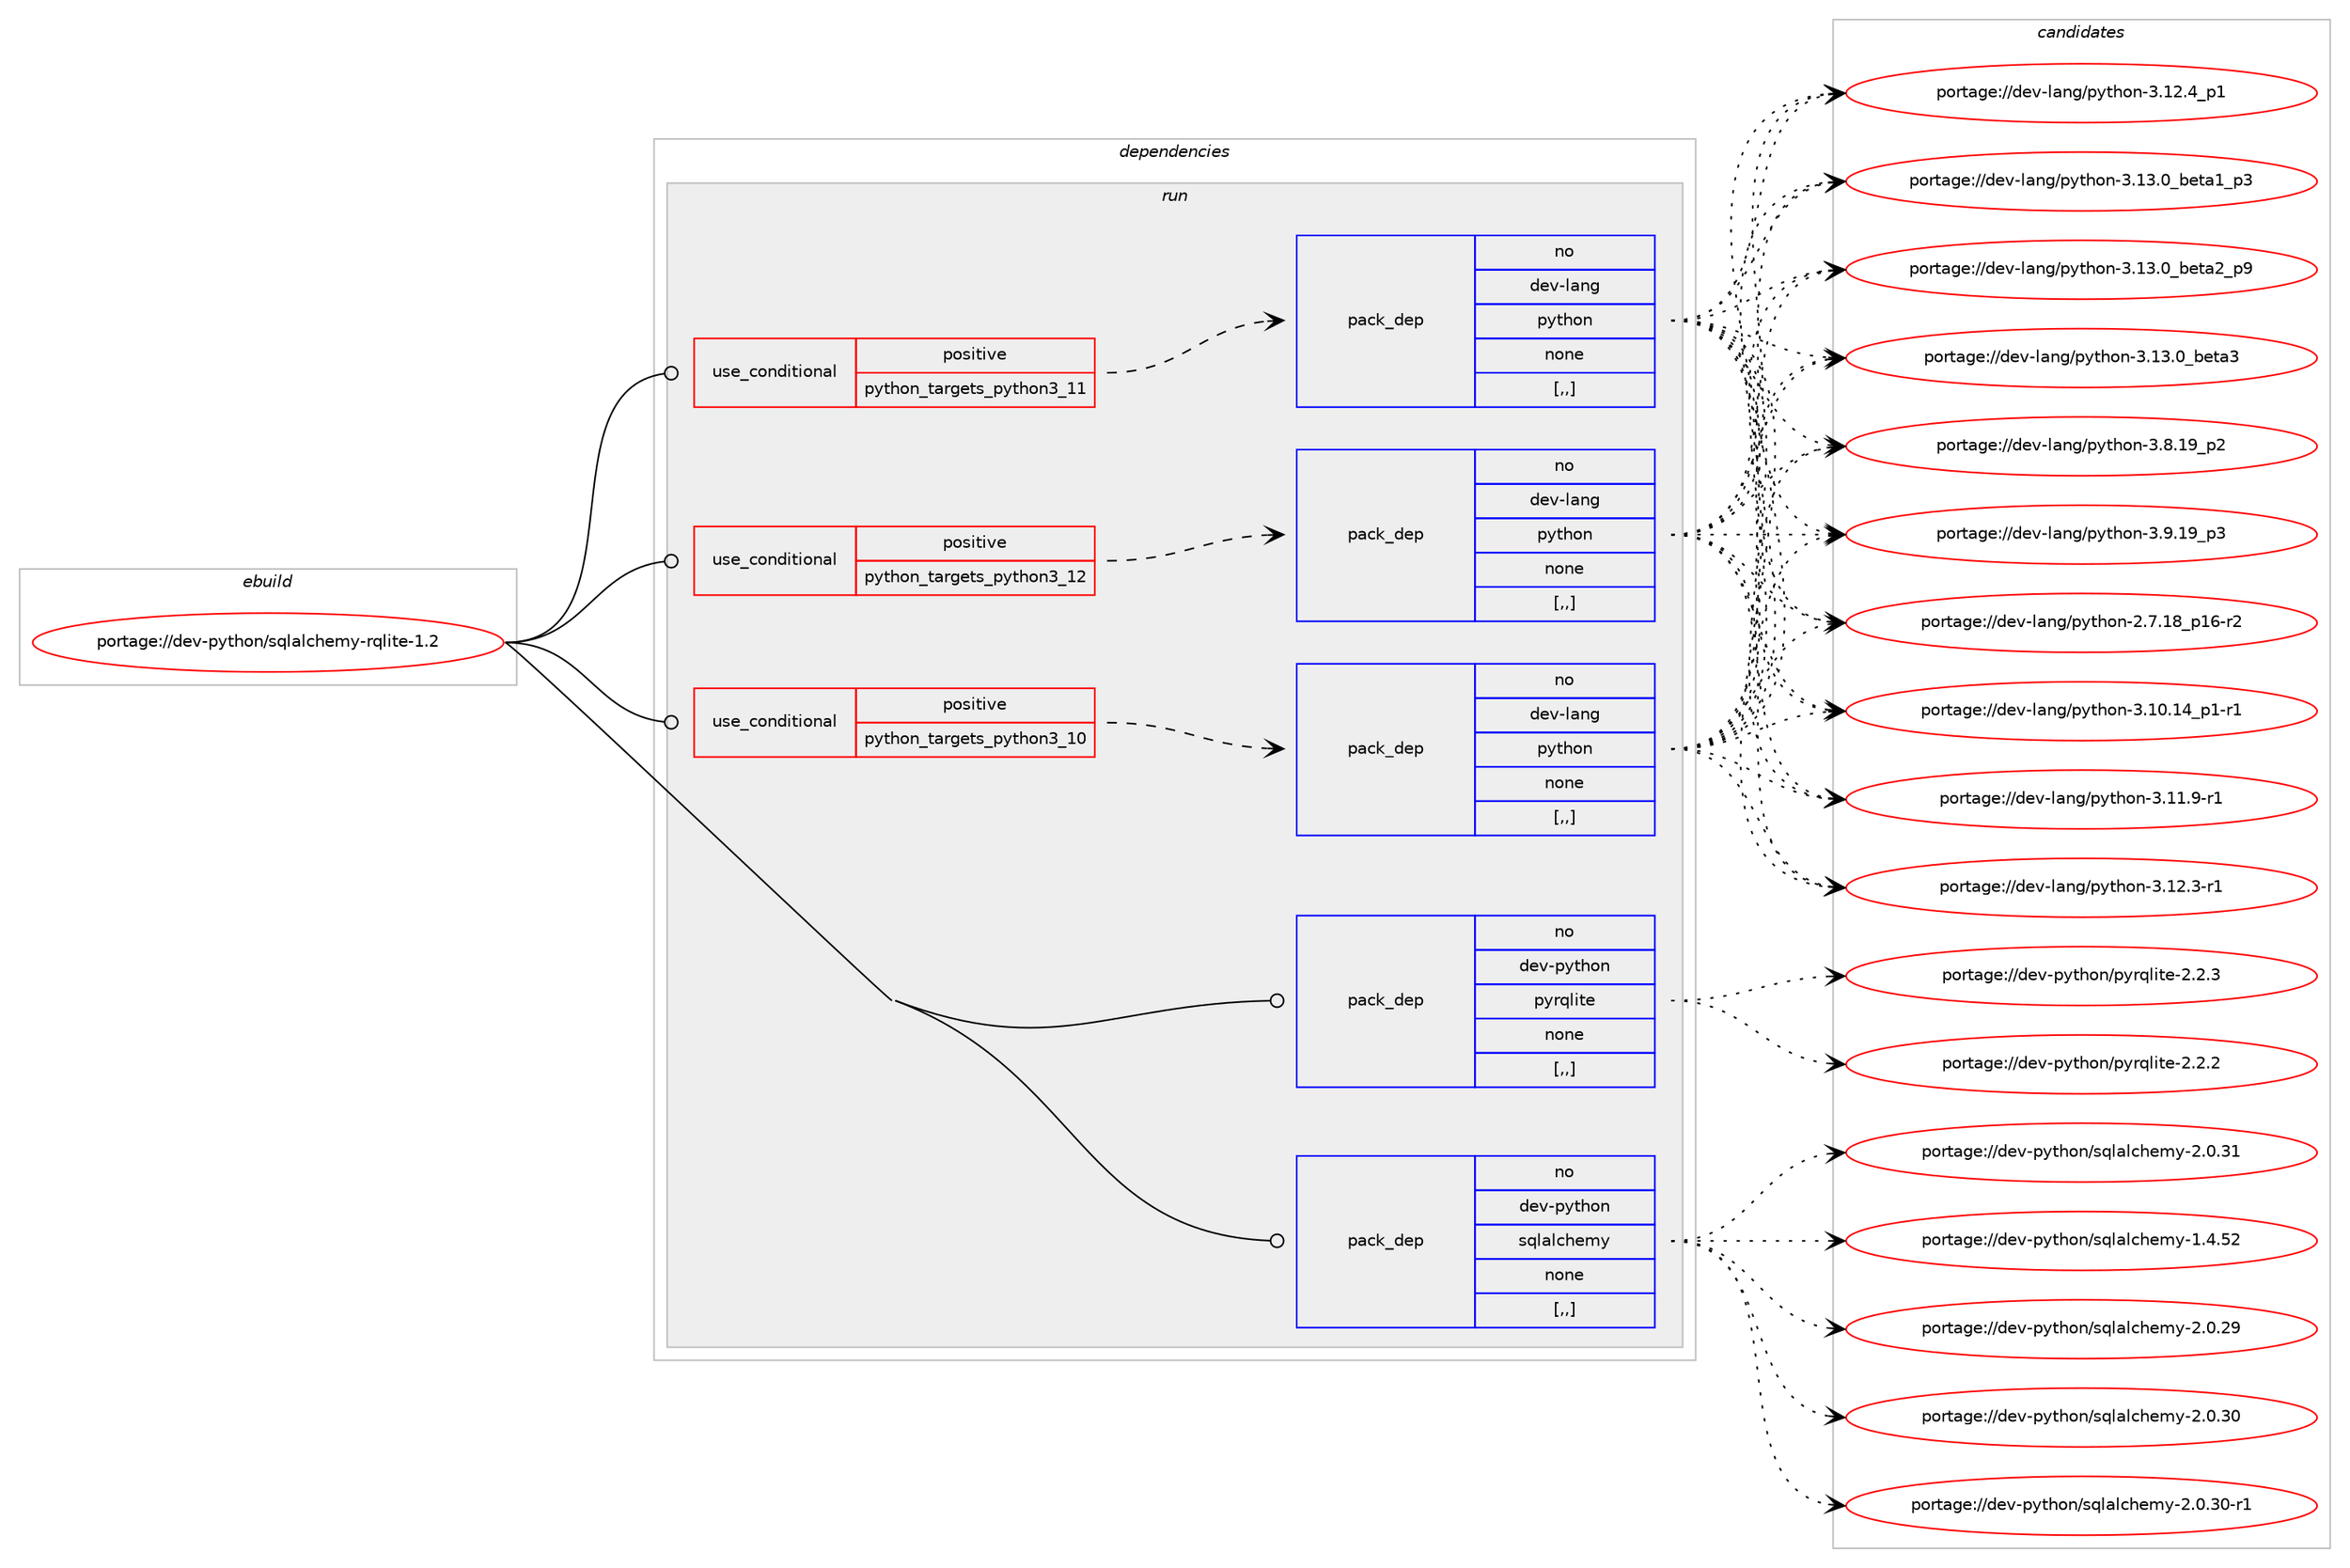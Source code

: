 digraph prolog {

# *************
# Graph options
# *************

newrank=true;
concentrate=true;
compound=true;
graph [rankdir=LR,fontname=Helvetica,fontsize=10,ranksep=1.5];#, ranksep=2.5, nodesep=0.2];
edge  [arrowhead=vee];
node  [fontname=Helvetica,fontsize=10];

# **********
# The ebuild
# **********

subgraph cluster_leftcol {
color=gray;
rank=same;
label=<<i>ebuild</i>>;
id [label="portage://dev-python/sqlalchemy-rqlite-1.2", color=red, width=4, href="../dev-python/sqlalchemy-rqlite-1.2.svg"];
}

# ****************
# The dependencies
# ****************

subgraph cluster_midcol {
color=gray;
label=<<i>dependencies</i>>;
subgraph cluster_compile {
fillcolor="#eeeeee";
style=filled;
label=<<i>compile</i>>;
}
subgraph cluster_compileandrun {
fillcolor="#eeeeee";
style=filled;
label=<<i>compile and run</i>>;
}
subgraph cluster_run {
fillcolor="#eeeeee";
style=filled;
label=<<i>run</i>>;
subgraph cond38768 {
dependency160526 [label=<<TABLE BORDER="0" CELLBORDER="1" CELLSPACING="0" CELLPADDING="4"><TR><TD ROWSPAN="3" CELLPADDING="10">use_conditional</TD></TR><TR><TD>positive</TD></TR><TR><TD>python_targets_python3_10</TD></TR></TABLE>>, shape=none, color=red];
subgraph pack120520 {
dependency160527 [label=<<TABLE BORDER="0" CELLBORDER="1" CELLSPACING="0" CELLPADDING="4" WIDTH="220"><TR><TD ROWSPAN="6" CELLPADDING="30">pack_dep</TD></TR><TR><TD WIDTH="110">no</TD></TR><TR><TD>dev-lang</TD></TR><TR><TD>python</TD></TR><TR><TD>none</TD></TR><TR><TD>[,,]</TD></TR></TABLE>>, shape=none, color=blue];
}
dependency160526:e -> dependency160527:w [weight=20,style="dashed",arrowhead="vee"];
}
id:e -> dependency160526:w [weight=20,style="solid",arrowhead="odot"];
subgraph cond38769 {
dependency160528 [label=<<TABLE BORDER="0" CELLBORDER="1" CELLSPACING="0" CELLPADDING="4"><TR><TD ROWSPAN="3" CELLPADDING="10">use_conditional</TD></TR><TR><TD>positive</TD></TR><TR><TD>python_targets_python3_11</TD></TR></TABLE>>, shape=none, color=red];
subgraph pack120521 {
dependency160529 [label=<<TABLE BORDER="0" CELLBORDER="1" CELLSPACING="0" CELLPADDING="4" WIDTH="220"><TR><TD ROWSPAN="6" CELLPADDING="30">pack_dep</TD></TR><TR><TD WIDTH="110">no</TD></TR><TR><TD>dev-lang</TD></TR><TR><TD>python</TD></TR><TR><TD>none</TD></TR><TR><TD>[,,]</TD></TR></TABLE>>, shape=none, color=blue];
}
dependency160528:e -> dependency160529:w [weight=20,style="dashed",arrowhead="vee"];
}
id:e -> dependency160528:w [weight=20,style="solid",arrowhead="odot"];
subgraph cond38770 {
dependency160530 [label=<<TABLE BORDER="0" CELLBORDER="1" CELLSPACING="0" CELLPADDING="4"><TR><TD ROWSPAN="3" CELLPADDING="10">use_conditional</TD></TR><TR><TD>positive</TD></TR><TR><TD>python_targets_python3_12</TD></TR></TABLE>>, shape=none, color=red];
subgraph pack120522 {
dependency160531 [label=<<TABLE BORDER="0" CELLBORDER="1" CELLSPACING="0" CELLPADDING="4" WIDTH="220"><TR><TD ROWSPAN="6" CELLPADDING="30">pack_dep</TD></TR><TR><TD WIDTH="110">no</TD></TR><TR><TD>dev-lang</TD></TR><TR><TD>python</TD></TR><TR><TD>none</TD></TR><TR><TD>[,,]</TD></TR></TABLE>>, shape=none, color=blue];
}
dependency160530:e -> dependency160531:w [weight=20,style="dashed",arrowhead="vee"];
}
id:e -> dependency160530:w [weight=20,style="solid",arrowhead="odot"];
subgraph pack120523 {
dependency160532 [label=<<TABLE BORDER="0" CELLBORDER="1" CELLSPACING="0" CELLPADDING="4" WIDTH="220"><TR><TD ROWSPAN="6" CELLPADDING="30">pack_dep</TD></TR><TR><TD WIDTH="110">no</TD></TR><TR><TD>dev-python</TD></TR><TR><TD>pyrqlite</TD></TR><TR><TD>none</TD></TR><TR><TD>[,,]</TD></TR></TABLE>>, shape=none, color=blue];
}
id:e -> dependency160532:w [weight=20,style="solid",arrowhead="odot"];
subgraph pack120524 {
dependency160533 [label=<<TABLE BORDER="0" CELLBORDER="1" CELLSPACING="0" CELLPADDING="4" WIDTH="220"><TR><TD ROWSPAN="6" CELLPADDING="30">pack_dep</TD></TR><TR><TD WIDTH="110">no</TD></TR><TR><TD>dev-python</TD></TR><TR><TD>sqlalchemy</TD></TR><TR><TD>none</TD></TR><TR><TD>[,,]</TD></TR></TABLE>>, shape=none, color=blue];
}
id:e -> dependency160533:w [weight=20,style="solid",arrowhead="odot"];
}
}

# **************
# The candidates
# **************

subgraph cluster_choices {
rank=same;
color=gray;
label=<<i>candidates</i>>;

subgraph choice120520 {
color=black;
nodesep=1;
choice100101118451089711010347112121116104111110455046554649569511249544511450 [label="portage://dev-lang/python-2.7.18_p16-r2", color=red, width=4,href="../dev-lang/python-2.7.18_p16-r2.svg"];
choice100101118451089711010347112121116104111110455146494846495295112494511449 [label="portage://dev-lang/python-3.10.14_p1-r1", color=red, width=4,href="../dev-lang/python-3.10.14_p1-r1.svg"];
choice100101118451089711010347112121116104111110455146494946574511449 [label="portage://dev-lang/python-3.11.9-r1", color=red, width=4,href="../dev-lang/python-3.11.9-r1.svg"];
choice100101118451089711010347112121116104111110455146495046514511449 [label="portage://dev-lang/python-3.12.3-r1", color=red, width=4,href="../dev-lang/python-3.12.3-r1.svg"];
choice100101118451089711010347112121116104111110455146495046529511249 [label="portage://dev-lang/python-3.12.4_p1", color=red, width=4,href="../dev-lang/python-3.12.4_p1.svg"];
choice10010111845108971101034711212111610411111045514649514648959810111697499511251 [label="portage://dev-lang/python-3.13.0_beta1_p3", color=red, width=4,href="../dev-lang/python-3.13.0_beta1_p3.svg"];
choice10010111845108971101034711212111610411111045514649514648959810111697509511257 [label="portage://dev-lang/python-3.13.0_beta2_p9", color=red, width=4,href="../dev-lang/python-3.13.0_beta2_p9.svg"];
choice1001011184510897110103471121211161041111104551464951464895981011169751 [label="portage://dev-lang/python-3.13.0_beta3", color=red, width=4,href="../dev-lang/python-3.13.0_beta3.svg"];
choice100101118451089711010347112121116104111110455146564649579511250 [label="portage://dev-lang/python-3.8.19_p2", color=red, width=4,href="../dev-lang/python-3.8.19_p2.svg"];
choice100101118451089711010347112121116104111110455146574649579511251 [label="portage://dev-lang/python-3.9.19_p3", color=red, width=4,href="../dev-lang/python-3.9.19_p3.svg"];
dependency160527:e -> choice100101118451089711010347112121116104111110455046554649569511249544511450:w [style=dotted,weight="100"];
dependency160527:e -> choice100101118451089711010347112121116104111110455146494846495295112494511449:w [style=dotted,weight="100"];
dependency160527:e -> choice100101118451089711010347112121116104111110455146494946574511449:w [style=dotted,weight="100"];
dependency160527:e -> choice100101118451089711010347112121116104111110455146495046514511449:w [style=dotted,weight="100"];
dependency160527:e -> choice100101118451089711010347112121116104111110455146495046529511249:w [style=dotted,weight="100"];
dependency160527:e -> choice10010111845108971101034711212111610411111045514649514648959810111697499511251:w [style=dotted,weight="100"];
dependency160527:e -> choice10010111845108971101034711212111610411111045514649514648959810111697509511257:w [style=dotted,weight="100"];
dependency160527:e -> choice1001011184510897110103471121211161041111104551464951464895981011169751:w [style=dotted,weight="100"];
dependency160527:e -> choice100101118451089711010347112121116104111110455146564649579511250:w [style=dotted,weight="100"];
dependency160527:e -> choice100101118451089711010347112121116104111110455146574649579511251:w [style=dotted,weight="100"];
}
subgraph choice120521 {
color=black;
nodesep=1;
choice100101118451089711010347112121116104111110455046554649569511249544511450 [label="portage://dev-lang/python-2.7.18_p16-r2", color=red, width=4,href="../dev-lang/python-2.7.18_p16-r2.svg"];
choice100101118451089711010347112121116104111110455146494846495295112494511449 [label="portage://dev-lang/python-3.10.14_p1-r1", color=red, width=4,href="../dev-lang/python-3.10.14_p1-r1.svg"];
choice100101118451089711010347112121116104111110455146494946574511449 [label="portage://dev-lang/python-3.11.9-r1", color=red, width=4,href="../dev-lang/python-3.11.9-r1.svg"];
choice100101118451089711010347112121116104111110455146495046514511449 [label="portage://dev-lang/python-3.12.3-r1", color=red, width=4,href="../dev-lang/python-3.12.3-r1.svg"];
choice100101118451089711010347112121116104111110455146495046529511249 [label="portage://dev-lang/python-3.12.4_p1", color=red, width=4,href="../dev-lang/python-3.12.4_p1.svg"];
choice10010111845108971101034711212111610411111045514649514648959810111697499511251 [label="portage://dev-lang/python-3.13.0_beta1_p3", color=red, width=4,href="../dev-lang/python-3.13.0_beta1_p3.svg"];
choice10010111845108971101034711212111610411111045514649514648959810111697509511257 [label="portage://dev-lang/python-3.13.0_beta2_p9", color=red, width=4,href="../dev-lang/python-3.13.0_beta2_p9.svg"];
choice1001011184510897110103471121211161041111104551464951464895981011169751 [label="portage://dev-lang/python-3.13.0_beta3", color=red, width=4,href="../dev-lang/python-3.13.0_beta3.svg"];
choice100101118451089711010347112121116104111110455146564649579511250 [label="portage://dev-lang/python-3.8.19_p2", color=red, width=4,href="../dev-lang/python-3.8.19_p2.svg"];
choice100101118451089711010347112121116104111110455146574649579511251 [label="portage://dev-lang/python-3.9.19_p3", color=red, width=4,href="../dev-lang/python-3.9.19_p3.svg"];
dependency160529:e -> choice100101118451089711010347112121116104111110455046554649569511249544511450:w [style=dotted,weight="100"];
dependency160529:e -> choice100101118451089711010347112121116104111110455146494846495295112494511449:w [style=dotted,weight="100"];
dependency160529:e -> choice100101118451089711010347112121116104111110455146494946574511449:w [style=dotted,weight="100"];
dependency160529:e -> choice100101118451089711010347112121116104111110455146495046514511449:w [style=dotted,weight="100"];
dependency160529:e -> choice100101118451089711010347112121116104111110455146495046529511249:w [style=dotted,weight="100"];
dependency160529:e -> choice10010111845108971101034711212111610411111045514649514648959810111697499511251:w [style=dotted,weight="100"];
dependency160529:e -> choice10010111845108971101034711212111610411111045514649514648959810111697509511257:w [style=dotted,weight="100"];
dependency160529:e -> choice1001011184510897110103471121211161041111104551464951464895981011169751:w [style=dotted,weight="100"];
dependency160529:e -> choice100101118451089711010347112121116104111110455146564649579511250:w [style=dotted,weight="100"];
dependency160529:e -> choice100101118451089711010347112121116104111110455146574649579511251:w [style=dotted,weight="100"];
}
subgraph choice120522 {
color=black;
nodesep=1;
choice100101118451089711010347112121116104111110455046554649569511249544511450 [label="portage://dev-lang/python-2.7.18_p16-r2", color=red, width=4,href="../dev-lang/python-2.7.18_p16-r2.svg"];
choice100101118451089711010347112121116104111110455146494846495295112494511449 [label="portage://dev-lang/python-3.10.14_p1-r1", color=red, width=4,href="../dev-lang/python-3.10.14_p1-r1.svg"];
choice100101118451089711010347112121116104111110455146494946574511449 [label="portage://dev-lang/python-3.11.9-r1", color=red, width=4,href="../dev-lang/python-3.11.9-r1.svg"];
choice100101118451089711010347112121116104111110455146495046514511449 [label="portage://dev-lang/python-3.12.3-r1", color=red, width=4,href="../dev-lang/python-3.12.3-r1.svg"];
choice100101118451089711010347112121116104111110455146495046529511249 [label="portage://dev-lang/python-3.12.4_p1", color=red, width=4,href="../dev-lang/python-3.12.4_p1.svg"];
choice10010111845108971101034711212111610411111045514649514648959810111697499511251 [label="portage://dev-lang/python-3.13.0_beta1_p3", color=red, width=4,href="../dev-lang/python-3.13.0_beta1_p3.svg"];
choice10010111845108971101034711212111610411111045514649514648959810111697509511257 [label="portage://dev-lang/python-3.13.0_beta2_p9", color=red, width=4,href="../dev-lang/python-3.13.0_beta2_p9.svg"];
choice1001011184510897110103471121211161041111104551464951464895981011169751 [label="portage://dev-lang/python-3.13.0_beta3", color=red, width=4,href="../dev-lang/python-3.13.0_beta3.svg"];
choice100101118451089711010347112121116104111110455146564649579511250 [label="portage://dev-lang/python-3.8.19_p2", color=red, width=4,href="../dev-lang/python-3.8.19_p2.svg"];
choice100101118451089711010347112121116104111110455146574649579511251 [label="portage://dev-lang/python-3.9.19_p3", color=red, width=4,href="../dev-lang/python-3.9.19_p3.svg"];
dependency160531:e -> choice100101118451089711010347112121116104111110455046554649569511249544511450:w [style=dotted,weight="100"];
dependency160531:e -> choice100101118451089711010347112121116104111110455146494846495295112494511449:w [style=dotted,weight="100"];
dependency160531:e -> choice100101118451089711010347112121116104111110455146494946574511449:w [style=dotted,weight="100"];
dependency160531:e -> choice100101118451089711010347112121116104111110455146495046514511449:w [style=dotted,weight="100"];
dependency160531:e -> choice100101118451089711010347112121116104111110455146495046529511249:w [style=dotted,weight="100"];
dependency160531:e -> choice10010111845108971101034711212111610411111045514649514648959810111697499511251:w [style=dotted,weight="100"];
dependency160531:e -> choice10010111845108971101034711212111610411111045514649514648959810111697509511257:w [style=dotted,weight="100"];
dependency160531:e -> choice1001011184510897110103471121211161041111104551464951464895981011169751:w [style=dotted,weight="100"];
dependency160531:e -> choice100101118451089711010347112121116104111110455146564649579511250:w [style=dotted,weight="100"];
dependency160531:e -> choice100101118451089711010347112121116104111110455146574649579511251:w [style=dotted,weight="100"];
}
subgraph choice120523 {
color=black;
nodesep=1;
choice1001011184511212111610411111047112121114113108105116101455046504650 [label="portage://dev-python/pyrqlite-2.2.2", color=red, width=4,href="../dev-python/pyrqlite-2.2.2.svg"];
choice1001011184511212111610411111047112121114113108105116101455046504651 [label="portage://dev-python/pyrqlite-2.2.3", color=red, width=4,href="../dev-python/pyrqlite-2.2.3.svg"];
dependency160532:e -> choice1001011184511212111610411111047112121114113108105116101455046504650:w [style=dotted,weight="100"];
dependency160532:e -> choice1001011184511212111610411111047112121114113108105116101455046504651:w [style=dotted,weight="100"];
}
subgraph choice120524 {
color=black;
nodesep=1;
choice1001011184511212111610411111047115113108971089910410110912145494652465350 [label="portage://dev-python/sqlalchemy-1.4.52", color=red, width=4,href="../dev-python/sqlalchemy-1.4.52.svg"];
choice1001011184511212111610411111047115113108971089910410110912145504648465057 [label="portage://dev-python/sqlalchemy-2.0.29", color=red, width=4,href="../dev-python/sqlalchemy-2.0.29.svg"];
choice1001011184511212111610411111047115113108971089910410110912145504648465148 [label="portage://dev-python/sqlalchemy-2.0.30", color=red, width=4,href="../dev-python/sqlalchemy-2.0.30.svg"];
choice10010111845112121116104111110471151131089710899104101109121455046484651484511449 [label="portage://dev-python/sqlalchemy-2.0.30-r1", color=red, width=4,href="../dev-python/sqlalchemy-2.0.30-r1.svg"];
choice1001011184511212111610411111047115113108971089910410110912145504648465149 [label="portage://dev-python/sqlalchemy-2.0.31", color=red, width=4,href="../dev-python/sqlalchemy-2.0.31.svg"];
dependency160533:e -> choice1001011184511212111610411111047115113108971089910410110912145494652465350:w [style=dotted,weight="100"];
dependency160533:e -> choice1001011184511212111610411111047115113108971089910410110912145504648465057:w [style=dotted,weight="100"];
dependency160533:e -> choice1001011184511212111610411111047115113108971089910410110912145504648465148:w [style=dotted,weight="100"];
dependency160533:e -> choice10010111845112121116104111110471151131089710899104101109121455046484651484511449:w [style=dotted,weight="100"];
dependency160533:e -> choice1001011184511212111610411111047115113108971089910410110912145504648465149:w [style=dotted,weight="100"];
}
}

}
